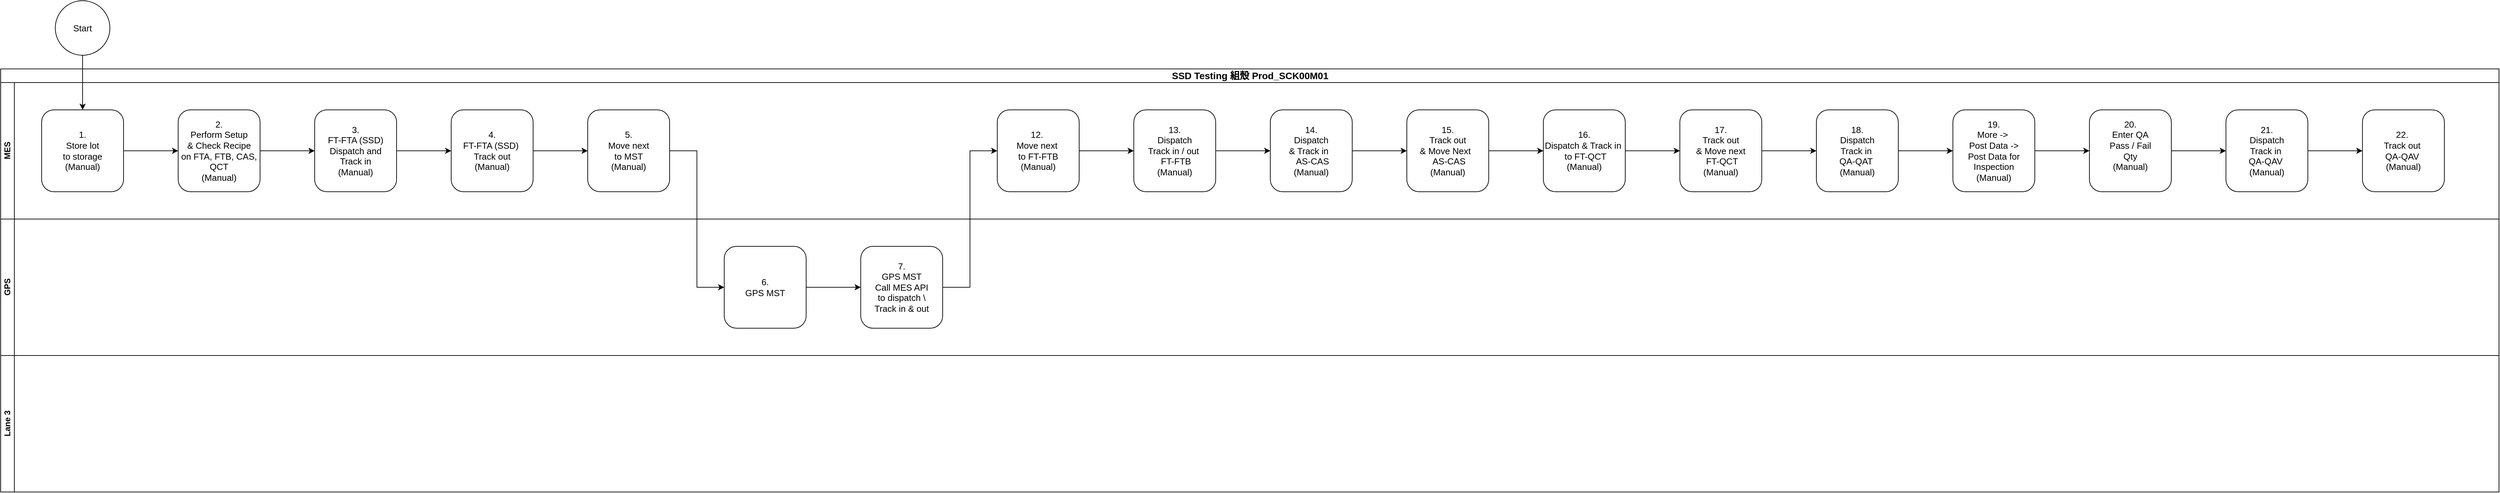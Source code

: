 <mxfile version="22.1.17" type="github" pages="4">
  <diagram name="SSD Testing 組殼 Prod SCK00M01" id="VtEyXnvxtjtlxtF73gRq">
    <mxGraphModel dx="1979" dy="1145" grid="1" gridSize="10" guides="1" tooltips="1" connect="1" arrows="1" fold="1" page="0" pageScale="1" pageWidth="1169" pageHeight="827" math="0" shadow="0">
      <root>
        <mxCell id="ZjPLEvT_vaRUvgcbaxpD-0" />
        <mxCell id="ZjPLEvT_vaRUvgcbaxpD-1" parent="ZjPLEvT_vaRUvgcbaxpD-0" />
        <mxCell id="ZjPLEvT_vaRUvgcbaxpD-2" value="&lt;span style=&quot;font-size: 14px;&quot;&gt;SSD Testing 組殼 Prod_SCK00M01&lt;/span&gt;" style="swimlane;childLayout=stackLayout;resizeParent=1;resizeParentMax=0;horizontal=1;startSize=20;horizontalStack=0;html=1;" parent="ZjPLEvT_vaRUvgcbaxpD-1" vertex="1">
          <mxGeometry x="20" y="140" width="3660" height="620" as="geometry" />
        </mxCell>
        <mxCell id="ZjPLEvT_vaRUvgcbaxpD-3" value="MES" style="swimlane;startSize=20;horizontal=0;html=1;" parent="ZjPLEvT_vaRUvgcbaxpD-2" vertex="1">
          <mxGeometry y="20" width="3660" height="200" as="geometry" />
        </mxCell>
        <mxCell id="ZjPLEvT_vaRUvgcbaxpD-4" style="edgeStyle=orthogonalEdgeStyle;rounded=0;orthogonalLoop=1;jettySize=auto;html=1;exitX=1;exitY=0.5;exitDx=0;exitDy=0;entryX=0;entryY=0.5;entryDx=0;entryDy=0;" parent="ZjPLEvT_vaRUvgcbaxpD-3" source="ZjPLEvT_vaRUvgcbaxpD-5" target="ZjPLEvT_vaRUvgcbaxpD-7" edge="1">
          <mxGeometry relative="1" as="geometry" />
        </mxCell>
        <mxCell id="ZjPLEvT_vaRUvgcbaxpD-5" value="&lt;font style=&quot;font-size: 13px;&quot;&gt;1.&lt;br&gt;Store lot &lt;br&gt;to storage&lt;br&gt;(Manual)&lt;br&gt;&lt;/font&gt;" style="rounded=1;whiteSpace=wrap;html=1;" parent="ZjPLEvT_vaRUvgcbaxpD-3" vertex="1">
          <mxGeometry x="60" y="40" width="120" height="120" as="geometry" />
        </mxCell>
        <mxCell id="ZjPLEvT_vaRUvgcbaxpD-6" style="edgeStyle=orthogonalEdgeStyle;rounded=0;orthogonalLoop=1;jettySize=auto;html=1;exitX=1;exitY=0.5;exitDx=0;exitDy=0;entryX=0;entryY=0.5;entryDx=0;entryDy=0;" parent="ZjPLEvT_vaRUvgcbaxpD-3" source="ZjPLEvT_vaRUvgcbaxpD-7" target="ZjPLEvT_vaRUvgcbaxpD-9" edge="1">
          <mxGeometry relative="1" as="geometry" />
        </mxCell>
        <mxCell id="ZjPLEvT_vaRUvgcbaxpD-7" value="&lt;font style=&quot;font-size: 13px;&quot;&gt;2. &lt;br&gt;Perform Setup&lt;br&gt;&amp;amp; Check Recipe&lt;br&gt;on FTA, FTB, CAS, QCT&lt;br&gt;(Manual)&lt;br&gt;&lt;/font&gt;" style="rounded=1;whiteSpace=wrap;html=1;" parent="ZjPLEvT_vaRUvgcbaxpD-3" vertex="1">
          <mxGeometry x="260" y="40" width="120" height="120" as="geometry" />
        </mxCell>
        <mxCell id="ZjPLEvT_vaRUvgcbaxpD-8" style="edgeStyle=orthogonalEdgeStyle;rounded=0;orthogonalLoop=1;jettySize=auto;html=1;exitX=1;exitY=0.5;exitDx=0;exitDy=0;entryX=0;entryY=0.5;entryDx=0;entryDy=0;" parent="ZjPLEvT_vaRUvgcbaxpD-3" source="ZjPLEvT_vaRUvgcbaxpD-9" target="ZjPLEvT_vaRUvgcbaxpD-11" edge="1">
          <mxGeometry relative="1" as="geometry" />
        </mxCell>
        <mxCell id="ZjPLEvT_vaRUvgcbaxpD-9" value="&lt;font style=&quot;font-size: 13px;&quot;&gt;3. &lt;br&gt;FT-FTA (SSD)&lt;br&gt;Dispatch and &lt;br&gt;Track in&lt;br&gt;(Manual)&lt;br&gt;&lt;/font&gt;" style="rounded=1;whiteSpace=wrap;html=1;" parent="ZjPLEvT_vaRUvgcbaxpD-3" vertex="1">
          <mxGeometry x="460" y="40" width="120" height="120" as="geometry" />
        </mxCell>
        <mxCell id="ZjPLEvT_vaRUvgcbaxpD-10" style="edgeStyle=orthogonalEdgeStyle;rounded=0;orthogonalLoop=1;jettySize=auto;html=1;exitX=1;exitY=0.5;exitDx=0;exitDy=0;entryX=0;entryY=0.5;entryDx=0;entryDy=0;" parent="ZjPLEvT_vaRUvgcbaxpD-3" source="ZjPLEvT_vaRUvgcbaxpD-11" target="ZjPLEvT_vaRUvgcbaxpD-17" edge="1">
          <mxGeometry relative="1" as="geometry">
            <mxPoint x="860" y="100" as="targetPoint" />
          </mxGeometry>
        </mxCell>
        <mxCell id="ZjPLEvT_vaRUvgcbaxpD-11" value="&lt;font style=&quot;font-size: 13px;&quot;&gt;4. &lt;br&gt;FT-FTA (SSD)&amp;nbsp;&lt;br&gt;Track out&lt;br&gt;(Manual)&lt;br&gt;&lt;/font&gt;" style="rounded=1;whiteSpace=wrap;html=1;" parent="ZjPLEvT_vaRUvgcbaxpD-3" vertex="1">
          <mxGeometry x="660" y="40" width="120" height="120" as="geometry" />
        </mxCell>
        <mxCell id="ZjPLEvT_vaRUvgcbaxpD-17" value="&lt;font style=&quot;font-size: 13px;&quot;&gt;5. &lt;br&gt;Move next &lt;br&gt;to MST&lt;br&gt;(Manual)&lt;br&gt;&lt;/font&gt;" style="rounded=1;whiteSpace=wrap;html=1;" parent="ZjPLEvT_vaRUvgcbaxpD-3" vertex="1">
          <mxGeometry x="860" y="40" width="120" height="120" as="geometry" />
        </mxCell>
        <mxCell id="ZjPLEvT_vaRUvgcbaxpD-35" style="edgeStyle=orthogonalEdgeStyle;rounded=0;orthogonalLoop=1;jettySize=auto;html=1;exitX=1;exitY=0.5;exitDx=0;exitDy=0;entryX=0;entryY=0.5;entryDx=0;entryDy=0;" parent="ZjPLEvT_vaRUvgcbaxpD-3" source="ZjPLEvT_vaRUvgcbaxpD-36" target="ZjPLEvT_vaRUvgcbaxpD-38" edge="1">
          <mxGeometry relative="1" as="geometry" />
        </mxCell>
        <mxCell id="ZjPLEvT_vaRUvgcbaxpD-36" value="&lt;font style=&quot;font-size: 13px;&quot;&gt;12.&amp;nbsp;&lt;br&gt;Move next&amp;nbsp;&lt;br&gt;to FT-FTB&lt;br&gt;(Manual)&lt;br&gt;&lt;/font&gt;" style="rounded=1;whiteSpace=wrap;html=1;" parent="ZjPLEvT_vaRUvgcbaxpD-3" vertex="1">
          <mxGeometry x="1460" y="40" width="120" height="120" as="geometry" />
        </mxCell>
        <mxCell id="zAakZylzKmNzfOh6aZrc-1" style="edgeStyle=orthogonalEdgeStyle;rounded=0;orthogonalLoop=1;jettySize=auto;html=1;exitX=1;exitY=0.5;exitDx=0;exitDy=0;entryX=0;entryY=0.5;entryDx=0;entryDy=0;" parent="ZjPLEvT_vaRUvgcbaxpD-3" source="ZjPLEvT_vaRUvgcbaxpD-38" target="FKZvdiM3d8KpAC-lXiIu-1" edge="1">
          <mxGeometry relative="1" as="geometry" />
        </mxCell>
        <mxCell id="ZjPLEvT_vaRUvgcbaxpD-38" value="&lt;font style=&quot;font-size: 13px;&quot;&gt;13. &lt;br&gt;Dispatch&lt;br&gt;Track in / out&amp;nbsp;&lt;br&gt;&amp;nbsp;FT-FTB&lt;br&gt;(Manual)&lt;br&gt;&lt;/font&gt;" style="rounded=1;whiteSpace=wrap;html=1;" parent="ZjPLEvT_vaRUvgcbaxpD-3" vertex="1">
          <mxGeometry x="1660" y="40" width="120" height="120" as="geometry" />
        </mxCell>
        <mxCell id="ZjPLEvT_vaRUvgcbaxpD-39" style="edgeStyle=orthogonalEdgeStyle;rounded=0;orthogonalLoop=1;jettySize=auto;html=1;exitX=1;exitY=0.5;exitDx=0;exitDy=0;entryX=0;entryY=0.5;entryDx=0;entryDy=0;" parent="ZjPLEvT_vaRUvgcbaxpD-3" source="ZjPLEvT_vaRUvgcbaxpD-40" target="ZjPLEvT_vaRUvgcbaxpD-42" edge="1">
          <mxGeometry relative="1" as="geometry" />
        </mxCell>
        <mxCell id="ZjPLEvT_vaRUvgcbaxpD-40" value="&lt;font style=&quot;font-size: 13px;&quot;&gt;18. &lt;br&gt;Dispatch&lt;br&gt;Track in&amp;nbsp;&lt;br&gt;QA-QAT&amp;nbsp;&lt;br&gt;(Manual)&lt;br&gt;&lt;/font&gt;" style="rounded=1;whiteSpace=wrap;html=1;" parent="ZjPLEvT_vaRUvgcbaxpD-3" vertex="1">
          <mxGeometry x="2660" y="40" width="120" height="120" as="geometry" />
        </mxCell>
        <mxCell id="ZjPLEvT_vaRUvgcbaxpD-41" style="edgeStyle=orthogonalEdgeStyle;rounded=0;orthogonalLoop=1;jettySize=auto;html=1;exitX=1;exitY=0.5;exitDx=0;exitDy=0;entryX=0;entryY=0.5;entryDx=0;entryDy=0;" parent="ZjPLEvT_vaRUvgcbaxpD-3" source="ZjPLEvT_vaRUvgcbaxpD-42" target="ZjPLEvT_vaRUvgcbaxpD-44" edge="1">
          <mxGeometry relative="1" as="geometry" />
        </mxCell>
        <mxCell id="ZjPLEvT_vaRUvgcbaxpD-42" value="&lt;font style=&quot;font-size: 13px;&quot;&gt;19. &lt;br&gt;More -&amp;gt;&amp;nbsp;&lt;br&gt;Post Data -&amp;gt;&lt;br&gt;Post Data for Inspection&lt;br&gt;(Manual)&lt;br&gt;&lt;/font&gt;" style="rounded=1;whiteSpace=wrap;html=1;" parent="ZjPLEvT_vaRUvgcbaxpD-3" vertex="1">
          <mxGeometry x="2860" y="40" width="120" height="120" as="geometry" />
        </mxCell>
        <mxCell id="ZjPLEvT_vaRUvgcbaxpD-43" style="edgeStyle=orthogonalEdgeStyle;rounded=0;orthogonalLoop=1;jettySize=auto;html=1;exitX=1;exitY=0.5;exitDx=0;exitDy=0;entryX=0;entryY=0.5;entryDx=0;entryDy=0;" parent="ZjPLEvT_vaRUvgcbaxpD-3" source="ZjPLEvT_vaRUvgcbaxpD-44" target="ZjPLEvT_vaRUvgcbaxpD-46" edge="1">
          <mxGeometry relative="1" as="geometry" />
        </mxCell>
        <mxCell id="ZjPLEvT_vaRUvgcbaxpD-44" value="&lt;font style=&quot;font-size: 13px;&quot;&gt;20. &lt;br&gt;Enter QA &lt;br&gt;Pass / Fail&lt;br&gt;Qty&lt;br&gt;(Manual)&lt;br&gt;&lt;br&gt;&lt;/font&gt;" style="rounded=1;whiteSpace=wrap;html=1;" parent="ZjPLEvT_vaRUvgcbaxpD-3" vertex="1">
          <mxGeometry x="3060" y="40" width="120" height="120" as="geometry" />
        </mxCell>
        <mxCell id="ZjPLEvT_vaRUvgcbaxpD-45" style="edgeStyle=orthogonalEdgeStyle;rounded=0;orthogonalLoop=1;jettySize=auto;html=1;exitX=1;exitY=0.5;exitDx=0;exitDy=0;entryX=0;entryY=0.5;entryDx=0;entryDy=0;" parent="ZjPLEvT_vaRUvgcbaxpD-3" source="ZjPLEvT_vaRUvgcbaxpD-46" target="ZjPLEvT_vaRUvgcbaxpD-47" edge="1">
          <mxGeometry relative="1" as="geometry" />
        </mxCell>
        <mxCell id="ZjPLEvT_vaRUvgcbaxpD-46" value="&lt;font style=&quot;font-size: 13px;&quot;&gt;21. &lt;br&gt;Dispatch&lt;br&gt;Track in&amp;nbsp;&lt;br&gt;QA-QAV&amp;nbsp;&lt;br&gt;(Manual)&lt;br&gt;&lt;/font&gt;" style="rounded=1;whiteSpace=wrap;html=1;" parent="ZjPLEvT_vaRUvgcbaxpD-3" vertex="1">
          <mxGeometry x="3260" y="40" width="120" height="120" as="geometry" />
        </mxCell>
        <mxCell id="ZjPLEvT_vaRUvgcbaxpD-47" value="&lt;font style=&quot;font-size: 13px;&quot;&gt;22.&amp;nbsp;&lt;br&gt;Track out&amp;nbsp;&lt;br&gt;QA-QAV&amp;nbsp;&lt;br&gt;(Manual)&lt;br&gt;&lt;/font&gt;" style="rounded=1;whiteSpace=wrap;html=1;" parent="ZjPLEvT_vaRUvgcbaxpD-3" vertex="1">
          <mxGeometry x="3460" y="40" width="120" height="120" as="geometry" />
        </mxCell>
        <mxCell id="zAakZylzKmNzfOh6aZrc-2" style="edgeStyle=orthogonalEdgeStyle;rounded=0;orthogonalLoop=1;jettySize=auto;html=1;exitX=1;exitY=0.5;exitDx=0;exitDy=0;entryX=0;entryY=0.5;entryDx=0;entryDy=0;" parent="ZjPLEvT_vaRUvgcbaxpD-3" source="FKZvdiM3d8KpAC-lXiIu-1" target="zAakZylzKmNzfOh6aZrc-0" edge="1">
          <mxGeometry relative="1" as="geometry" />
        </mxCell>
        <mxCell id="FKZvdiM3d8KpAC-lXiIu-1" value="&lt;font style=&quot;font-size: 13px;&quot;&gt;14. &lt;br&gt;Dispatch &lt;br&gt;&amp;amp; Track in&amp;nbsp;&amp;nbsp;&lt;br&gt;&amp;nbsp;AS-CAS&lt;br&gt;(Manual)&lt;br&gt;&lt;/font&gt;" style="rounded=1;whiteSpace=wrap;html=1;" parent="ZjPLEvT_vaRUvgcbaxpD-3" vertex="1">
          <mxGeometry x="1860" y="40" width="120" height="120" as="geometry" />
        </mxCell>
        <mxCell id="zAakZylzKmNzfOh6aZrc-4" style="edgeStyle=orthogonalEdgeStyle;rounded=0;orthogonalLoop=1;jettySize=auto;html=1;exitX=1;exitY=0.5;exitDx=0;exitDy=0;" parent="ZjPLEvT_vaRUvgcbaxpD-3" source="zAakZylzKmNzfOh6aZrc-0" target="zAakZylzKmNzfOh6aZrc-3" edge="1">
          <mxGeometry relative="1" as="geometry" />
        </mxCell>
        <mxCell id="zAakZylzKmNzfOh6aZrc-0" value="&lt;font style=&quot;font-size: 13px;&quot;&gt;15. &lt;br&gt;Track out &lt;br&gt;&amp;amp; Move Next&amp;nbsp;&amp;nbsp;&lt;br&gt;&amp;nbsp;AS-CAS&lt;br&gt;(Manual)&lt;br&gt;&lt;/font&gt;" style="rounded=1;whiteSpace=wrap;html=1;" parent="ZjPLEvT_vaRUvgcbaxpD-3" vertex="1">
          <mxGeometry x="2060" y="40" width="120" height="120" as="geometry" />
        </mxCell>
        <mxCell id="zAakZylzKmNzfOh6aZrc-7" style="edgeStyle=orthogonalEdgeStyle;rounded=0;orthogonalLoop=1;jettySize=auto;html=1;exitX=1;exitY=0.5;exitDx=0;exitDy=0;entryX=0;entryY=0.5;entryDx=0;entryDy=0;" parent="ZjPLEvT_vaRUvgcbaxpD-3" source="zAakZylzKmNzfOh6aZrc-3" target="zAakZylzKmNzfOh6aZrc-6" edge="1">
          <mxGeometry relative="1" as="geometry" />
        </mxCell>
        <mxCell id="zAakZylzKmNzfOh6aZrc-3" value="&lt;font style=&quot;font-size: 13px;&quot;&gt;16. &lt;br&gt;Dispatch &amp;amp; Track in&amp;nbsp;&lt;br&gt;&amp;nbsp;to FT-QCT&lt;br&gt;(Manual)&lt;br&gt;&lt;/font&gt;" style="rounded=1;whiteSpace=wrap;html=1;" parent="ZjPLEvT_vaRUvgcbaxpD-3" vertex="1">
          <mxGeometry x="2260" y="40" width="120" height="120" as="geometry" />
        </mxCell>
        <mxCell id="Y3ViHJ-q9ir1AZeChFoC-9" style="edgeStyle=orthogonalEdgeStyle;rounded=0;orthogonalLoop=1;jettySize=auto;html=1;exitX=1;exitY=0.5;exitDx=0;exitDy=0;entryX=0;entryY=0.5;entryDx=0;entryDy=0;" parent="ZjPLEvT_vaRUvgcbaxpD-3" source="zAakZylzKmNzfOh6aZrc-6" target="ZjPLEvT_vaRUvgcbaxpD-40" edge="1">
          <mxGeometry relative="1" as="geometry" />
        </mxCell>
        <mxCell id="zAakZylzKmNzfOh6aZrc-6" value="&lt;font style=&quot;font-size: 13px;&quot;&gt;17. &lt;br&gt;Track out &lt;br&gt;&amp;amp; Move next&lt;br&gt;&amp;nbsp;FT-QCT&lt;br&gt;(Manual)&lt;br&gt;&lt;/font&gt;" style="rounded=1;whiteSpace=wrap;html=1;" parent="ZjPLEvT_vaRUvgcbaxpD-3" vertex="1">
          <mxGeometry x="2460" y="40" width="120" height="120" as="geometry" />
        </mxCell>
        <mxCell id="ZjPLEvT_vaRUvgcbaxpD-48" value="GPS" style="swimlane;startSize=20;horizontal=0;html=1;" parent="ZjPLEvT_vaRUvgcbaxpD-2" vertex="1">
          <mxGeometry y="220" width="3660" height="200" as="geometry" />
        </mxCell>
        <mxCell id="ZjPLEvT_vaRUvgcbaxpD-49" style="edgeStyle=orthogonalEdgeStyle;rounded=0;orthogonalLoop=1;jettySize=auto;html=1;exitX=1;exitY=0.5;exitDx=0;exitDy=0;entryX=0;entryY=0.5;entryDx=0;entryDy=0;" parent="ZjPLEvT_vaRUvgcbaxpD-48" source="ZjPLEvT_vaRUvgcbaxpD-50" target="ZjPLEvT_vaRUvgcbaxpD-51" edge="1">
          <mxGeometry relative="1" as="geometry" />
        </mxCell>
        <mxCell id="ZjPLEvT_vaRUvgcbaxpD-50" value="&lt;font style=&quot;font-size: 13px;&quot;&gt;6. &lt;br&gt;GPS MST&lt;br&gt;&lt;/font&gt;" style="rounded=1;whiteSpace=wrap;html=1;" parent="ZjPLEvT_vaRUvgcbaxpD-48" vertex="1">
          <mxGeometry x="1060" y="40" width="120" height="120" as="geometry" />
        </mxCell>
        <mxCell id="ZjPLEvT_vaRUvgcbaxpD-51" value="&lt;font style=&quot;font-size: 13px;&quot;&gt;7. &lt;br&gt;GPS MST&lt;br&gt;Call MES API &lt;br&gt;to dispatch \&lt;br&gt;Track in &amp;amp; out&lt;br&gt;&lt;/font&gt;" style="rounded=1;whiteSpace=wrap;html=1;" parent="ZjPLEvT_vaRUvgcbaxpD-48" vertex="1">
          <mxGeometry x="1260" y="40" width="120" height="120" as="geometry" />
        </mxCell>
        <mxCell id="ZjPLEvT_vaRUvgcbaxpD-52" value="Lane 3" style="swimlane;startSize=20;horizontal=0;html=1;" parent="ZjPLEvT_vaRUvgcbaxpD-2" vertex="1">
          <mxGeometry y="420" width="3660" height="200" as="geometry" />
        </mxCell>
        <mxCell id="ZjPLEvT_vaRUvgcbaxpD-53" style="edgeStyle=orthogonalEdgeStyle;rounded=0;orthogonalLoop=1;jettySize=auto;html=1;exitX=1;exitY=0.5;exitDx=0;exitDy=0;entryX=0;entryY=0.5;entryDx=0;entryDy=0;" parent="ZjPLEvT_vaRUvgcbaxpD-2" source="ZjPLEvT_vaRUvgcbaxpD-17" target="ZjPLEvT_vaRUvgcbaxpD-50" edge="1">
          <mxGeometry relative="1" as="geometry" />
        </mxCell>
        <mxCell id="FKZvdiM3d8KpAC-lXiIu-0" style="edgeStyle=orthogonalEdgeStyle;rounded=0;orthogonalLoop=1;jettySize=auto;html=1;exitX=1;exitY=0.5;exitDx=0;exitDy=0;entryX=0;entryY=0.5;entryDx=0;entryDy=0;" parent="ZjPLEvT_vaRUvgcbaxpD-2" source="ZjPLEvT_vaRUvgcbaxpD-51" target="ZjPLEvT_vaRUvgcbaxpD-36" edge="1">
          <mxGeometry relative="1" as="geometry" />
        </mxCell>
        <mxCell id="ZjPLEvT_vaRUvgcbaxpD-55" style="edgeStyle=orthogonalEdgeStyle;rounded=0;orthogonalLoop=1;jettySize=auto;html=1;exitX=0.5;exitY=1;exitDx=0;exitDy=0;entryX=0.5;entryY=0;entryDx=0;entryDy=0;" parent="ZjPLEvT_vaRUvgcbaxpD-1" source="ZjPLEvT_vaRUvgcbaxpD-56" target="ZjPLEvT_vaRUvgcbaxpD-5" edge="1">
          <mxGeometry relative="1" as="geometry" />
        </mxCell>
        <mxCell id="ZjPLEvT_vaRUvgcbaxpD-56" value="&lt;font style=&quot;font-size: 13px;&quot;&gt;Start&lt;/font&gt;" style="ellipse;whiteSpace=wrap;html=1;aspect=fixed;" parent="ZjPLEvT_vaRUvgcbaxpD-1" vertex="1">
          <mxGeometry x="100" y="40" width="80" height="80" as="geometry" />
        </mxCell>
      </root>
    </mxGraphModel>
  </diagram>
  <diagram name="SSD Testing 不組殼 Prod S0K00M01" id="Mfq-cFtSlNQOb0LYSINd">
    <mxGraphModel dx="1979" dy="1145" grid="1" gridSize="10" guides="1" tooltips="1" connect="1" arrows="1" fold="1" page="0" pageScale="1" pageWidth="1169" pageHeight="827" math="0" shadow="0">
      <root>
        <mxCell id="0" />
        <mxCell id="1" parent="0" />
        <mxCell id="GfFlqZ9XHPKxG8nevZgK-1" value="&lt;span style=&quot;font-size: 14px;&quot;&gt;SSD Testing 不組殼 Prod_S0K00M01&lt;/span&gt;" style="swimlane;childLayout=stackLayout;resizeParent=1;resizeParentMax=0;horizontal=1;startSize=20;horizontalStack=0;html=1;" parent="1" vertex="1">
          <mxGeometry x="20" y="140" width="4430" height="820" as="geometry" />
        </mxCell>
        <mxCell id="GfFlqZ9XHPKxG8nevZgK-2" value="MES" style="swimlane;startSize=20;horizontal=0;html=1;" parent="GfFlqZ9XHPKxG8nevZgK-1" vertex="1">
          <mxGeometry y="20" width="4430" height="400" as="geometry" />
        </mxCell>
        <mxCell id="GfFlqZ9XHPKxG8nevZgK-11" style="edgeStyle=orthogonalEdgeStyle;rounded=0;orthogonalLoop=1;jettySize=auto;html=1;exitX=1;exitY=0.5;exitDx=0;exitDy=0;entryX=0;entryY=0.5;entryDx=0;entryDy=0;" parent="GfFlqZ9XHPKxG8nevZgK-2" source="GfFlqZ9XHPKxG8nevZgK-6" target="GfFlqZ9XHPKxG8nevZgK-8" edge="1">
          <mxGeometry relative="1" as="geometry" />
        </mxCell>
        <mxCell id="GfFlqZ9XHPKxG8nevZgK-6" value="&lt;font style=&quot;font-size: 13px;&quot;&gt;1.&lt;br&gt;Store lot &lt;br&gt;to storage&lt;br&gt;(Manual)&lt;br&gt;&lt;/font&gt;" style="rounded=1;whiteSpace=wrap;html=1;" parent="GfFlqZ9XHPKxG8nevZgK-2" vertex="1">
          <mxGeometry x="60" y="40" width="120" height="120" as="geometry" />
        </mxCell>
        <mxCell id="GfFlqZ9XHPKxG8nevZgK-12" style="edgeStyle=orthogonalEdgeStyle;rounded=0;orthogonalLoop=1;jettySize=auto;html=1;exitX=1;exitY=0.5;exitDx=0;exitDy=0;entryX=0;entryY=0.5;entryDx=0;entryDy=0;" parent="GfFlqZ9XHPKxG8nevZgK-2" source="GfFlqZ9XHPKxG8nevZgK-8" target="GfFlqZ9XHPKxG8nevZgK-10" edge="1">
          <mxGeometry relative="1" as="geometry" />
        </mxCell>
        <mxCell id="GfFlqZ9XHPKxG8nevZgK-8" value="&lt;font style=&quot;font-size: 13px;&quot;&gt;2. &lt;br&gt;Perform Setup&lt;br&gt;&amp;amp; Check Recipe&amp;nbsp;&lt;br&gt;on FTA, FTB, QCT&lt;br&gt;(Manual)&lt;br&gt;&lt;br&gt;&lt;/font&gt;" style="rounded=1;whiteSpace=wrap;html=1;" parent="GfFlqZ9XHPKxG8nevZgK-2" vertex="1">
          <mxGeometry x="260" y="40" width="120" height="120" as="geometry" />
        </mxCell>
        <mxCell id="GfFlqZ9XHPKxG8nevZgK-14" style="edgeStyle=orthogonalEdgeStyle;rounded=0;orthogonalLoop=1;jettySize=auto;html=1;exitX=1;exitY=0.5;exitDx=0;exitDy=0;entryX=0;entryY=0.5;entryDx=0;entryDy=0;" parent="GfFlqZ9XHPKxG8nevZgK-2" source="GfFlqZ9XHPKxG8nevZgK-10" target="GfFlqZ9XHPKxG8nevZgK-13" edge="1">
          <mxGeometry relative="1" as="geometry" />
        </mxCell>
        <mxCell id="GfFlqZ9XHPKxG8nevZgK-10" value="&lt;font style=&quot;font-size: 13px;&quot;&gt;3. &lt;br&gt;FT-FTA (SSD)&lt;br&gt;Dispatch and &lt;br&gt;Track in&lt;br&gt;(Manual)&lt;br&gt;&lt;/font&gt;" style="rounded=1;whiteSpace=wrap;html=1;" parent="GfFlqZ9XHPKxG8nevZgK-2" vertex="1">
          <mxGeometry x="460" y="40" width="120" height="120" as="geometry" />
        </mxCell>
        <mxCell id="GfFlqZ9XHPKxG8nevZgK-16" style="edgeStyle=orthogonalEdgeStyle;rounded=0;orthogonalLoop=1;jettySize=auto;html=1;exitX=1;exitY=0.5;exitDx=0;exitDy=0;entryX=0;entryY=0.5;entryDx=0;entryDy=0;" parent="GfFlqZ9XHPKxG8nevZgK-2" source="GfFlqZ9XHPKxG8nevZgK-13" target="GfFlqZ9XHPKxG8nevZgK-15" edge="1">
          <mxGeometry relative="1" as="geometry" />
        </mxCell>
        <mxCell id="GfFlqZ9XHPKxG8nevZgK-13" value="&lt;font style=&quot;font-size: 13px;&quot;&gt;4. &lt;br&gt;FT-FTA (SSD)&amp;nbsp;&lt;br&gt;Track out&lt;br&gt;(Manual)&lt;br&gt;&lt;/font&gt;" style="rounded=1;whiteSpace=wrap;html=1;" parent="GfFlqZ9XHPKxG8nevZgK-2" vertex="1">
          <mxGeometry x="660" y="40" width="120" height="120" as="geometry" />
        </mxCell>
        <mxCell id="GfFlqZ9XHPKxG8nevZgK-20" style="edgeStyle=orthogonalEdgeStyle;rounded=0;orthogonalLoop=1;jettySize=auto;html=1;exitX=0.5;exitY=1;exitDx=0;exitDy=0;entryX=0;entryY=0.5;entryDx=0;entryDy=0;" parent="GfFlqZ9XHPKxG8nevZgK-2" source="GfFlqZ9XHPKxG8nevZgK-15" target="GfFlqZ9XHPKxG8nevZgK-19" edge="1">
          <mxGeometry relative="1" as="geometry" />
        </mxCell>
        <mxCell id="GfFlqZ9XHPKxG8nevZgK-22" value="&lt;font style=&quot;font-size: 13px;&quot;&gt;Yes&lt;/font&gt;" style="edgeLabel;html=1;align=center;verticalAlign=middle;resizable=0;points=[];" parent="GfFlqZ9XHPKxG8nevZgK-20" vertex="1" connectable="0">
          <mxGeometry x="-0.586" y="-1" relative="1" as="geometry">
            <mxPoint as="offset" />
          </mxGeometry>
        </mxCell>
        <mxCell id="GfFlqZ9XHPKxG8nevZgK-35" style="edgeStyle=orthogonalEdgeStyle;rounded=0;orthogonalLoop=1;jettySize=auto;html=1;exitX=1;exitY=0.5;exitDx=0;exitDy=0;" parent="GfFlqZ9XHPKxG8nevZgK-2" source="GfFlqZ9XHPKxG8nevZgK-15" edge="1">
          <mxGeometry relative="1" as="geometry">
            <mxPoint x="1660" y="100" as="targetPoint" />
          </mxGeometry>
        </mxCell>
        <mxCell id="GfFlqZ9XHPKxG8nevZgK-36" value="&lt;font style=&quot;font-size: 13px;&quot;&gt;No&lt;/font&gt;" style="edgeLabel;html=1;align=center;verticalAlign=middle;resizable=0;points=[];" parent="GfFlqZ9XHPKxG8nevZgK-35" vertex="1" connectable="0">
          <mxGeometry x="-0.23" y="-1" relative="1" as="geometry">
            <mxPoint as="offset" />
          </mxGeometry>
        </mxCell>
        <mxCell id="GfFlqZ9XHPKxG8nevZgK-15" value="&lt;font style=&quot;font-size: 13px;&quot;&gt;5. &lt;br&gt;Is 上載板 (Load)?&lt;br&gt;( 是否使用&lt;br&gt;MST 960機台 )&amp;nbsp;&lt;br&gt;&lt;/font&gt;" style="rhombus;whiteSpace=wrap;html=1;" parent="GfFlqZ9XHPKxG8nevZgK-2" vertex="1">
          <mxGeometry x="860" y="40" width="120" height="120" as="geometry" />
        </mxCell>
        <mxCell id="GfFlqZ9XHPKxG8nevZgK-17" value="&lt;font style=&quot;font-size: 13px;&quot;&gt;9. &lt;br&gt;Move next &lt;br&gt;to MST&lt;br&gt;(Manual)&lt;br&gt;&lt;/font&gt;" style="rounded=1;whiteSpace=wrap;html=1;" parent="GfFlqZ9XHPKxG8nevZgK-2" vertex="1">
          <mxGeometry x="1660" y="40" width="120" height="120" as="geometry" />
        </mxCell>
        <mxCell id="GfFlqZ9XHPKxG8nevZgK-26" style="edgeStyle=orthogonalEdgeStyle;rounded=0;orthogonalLoop=1;jettySize=auto;html=1;exitX=1;exitY=0.5;exitDx=0;exitDy=0;" parent="GfFlqZ9XHPKxG8nevZgK-2" source="GfFlqZ9XHPKxG8nevZgK-19" target="GfFlqZ9XHPKxG8nevZgK-24" edge="1">
          <mxGeometry relative="1" as="geometry" />
        </mxCell>
        <mxCell id="GfFlqZ9XHPKxG8nevZgK-19" value="&lt;font style=&quot;font-size: 13px;&quot;&gt;6. &lt;br&gt;Move next&lt;br&gt;to LN-BMS&lt;br&gt;(optional step)&lt;br&gt;(Manual)&lt;br&gt;&lt;br&gt;&lt;/font&gt;" style="rounded=1;whiteSpace=wrap;html=1;" parent="GfFlqZ9XHPKxG8nevZgK-2" vertex="1">
          <mxGeometry x="1060" y="240" width="120" height="120" as="geometry" />
        </mxCell>
        <mxCell id="GfFlqZ9XHPKxG8nevZgK-27" style="edgeStyle=orthogonalEdgeStyle;rounded=0;orthogonalLoop=1;jettySize=auto;html=1;exitX=1;exitY=0.5;exitDx=0;exitDy=0;entryX=0;entryY=0.5;entryDx=0;entryDy=0;" parent="GfFlqZ9XHPKxG8nevZgK-2" source="GfFlqZ9XHPKxG8nevZgK-24" target="GfFlqZ9XHPKxG8nevZgK-25" edge="1">
          <mxGeometry relative="1" as="geometry" />
        </mxCell>
        <mxCell id="GfFlqZ9XHPKxG8nevZgK-24" value="&lt;font style=&quot;font-size: 13px;&quot;&gt;7. &lt;br&gt;Track in to&amp;nbsp;&lt;br&gt;LN-BMS&lt;br&gt;(Manual)&lt;br&gt;&lt;/font&gt;" style="rounded=1;whiteSpace=wrap;html=1;" parent="GfFlqZ9XHPKxG8nevZgK-2" vertex="1">
          <mxGeometry x="1260" y="240" width="120" height="120" as="geometry" />
        </mxCell>
        <mxCell id="GfFlqZ9XHPKxG8nevZgK-28" style="edgeStyle=orthogonalEdgeStyle;rounded=0;orthogonalLoop=1;jettySize=auto;html=1;exitX=1;exitY=0.5;exitDx=0;exitDy=0;entryX=0;entryY=0.5;entryDx=0;entryDy=0;" parent="GfFlqZ9XHPKxG8nevZgK-2" source="GfFlqZ9XHPKxG8nevZgK-25" target="GfFlqZ9XHPKxG8nevZgK-17" edge="1">
          <mxGeometry relative="1" as="geometry" />
        </mxCell>
        <mxCell id="GfFlqZ9XHPKxG8nevZgK-25" value="&lt;font style=&quot;font-size: 13px;&quot;&gt;8. &lt;br&gt;Track out&amp;nbsp;&lt;br&gt;LN-BMS&lt;br&gt;(Manual)&lt;br&gt;&lt;/font&gt;" style="rounded=1;whiteSpace=wrap;html=1;" parent="GfFlqZ9XHPKxG8nevZgK-2" vertex="1">
          <mxGeometry x="1460" y="240" width="120" height="120" as="geometry" />
        </mxCell>
        <mxCell id="GfFlqZ9XHPKxG8nevZgK-38" style="edgeStyle=orthogonalEdgeStyle;rounded=0;orthogonalLoop=1;jettySize=auto;html=1;exitX=1;exitY=0.5;exitDx=0;exitDy=0;entryX=0;entryY=0.5;entryDx=0;entryDy=0;" parent="GfFlqZ9XHPKxG8nevZgK-2" source="GfFlqZ9XHPKxG8nevZgK-33" target="GfFlqZ9XHPKxG8nevZgK-37" edge="1">
          <mxGeometry relative="1" as="geometry" />
        </mxCell>
        <mxCell id="GfFlqZ9XHPKxG8nevZgK-43" value="&lt;font style=&quot;font-size: 13px;&quot;&gt;Yes&lt;/font&gt;" style="edgeLabel;html=1;align=center;verticalAlign=middle;resizable=0;points=[];" parent="GfFlqZ9XHPKxG8nevZgK-38" vertex="1" connectable="0">
          <mxGeometry x="-0.25" y="1" relative="1" as="geometry">
            <mxPoint as="offset" />
          </mxGeometry>
        </mxCell>
        <mxCell id="GfFlqZ9XHPKxG8nevZgK-45" style="edgeStyle=orthogonalEdgeStyle;rounded=0;orthogonalLoop=1;jettySize=auto;html=1;exitX=0.5;exitY=0;exitDx=0;exitDy=0;entryX=0;entryY=0.5;entryDx=0;entryDy=0;" parent="GfFlqZ9XHPKxG8nevZgK-2" source="GfFlqZ9XHPKxG8nevZgK-33" target="GfFlqZ9XHPKxG8nevZgK-44" edge="1">
          <mxGeometry relative="1" as="geometry" />
        </mxCell>
        <mxCell id="GfFlqZ9XHPKxG8nevZgK-46" value="&lt;font style=&quot;font-size: 13px;&quot;&gt;No&lt;/font&gt;" style="edgeLabel;html=1;align=center;verticalAlign=middle;resizable=0;points=[];" parent="GfFlqZ9XHPKxG8nevZgK-45" vertex="1" connectable="0">
          <mxGeometry x="-0.875" relative="1" as="geometry">
            <mxPoint as="offset" />
          </mxGeometry>
        </mxCell>
        <mxCell id="GfFlqZ9XHPKxG8nevZgK-33" value="&lt;font style=&quot;font-size: 13px;&quot;&gt;12. &lt;br&gt;Is 下載(unload)?&lt;br&gt;( 是否使用&lt;br&gt;MST 960機台 )&amp;nbsp;&lt;br&gt;&lt;/font&gt;" style="rhombus;whiteSpace=wrap;html=1;" parent="GfFlqZ9XHPKxG8nevZgK-2" vertex="1">
          <mxGeometry x="2260" y="240" width="120" height="120" as="geometry" />
        </mxCell>
        <mxCell id="GfFlqZ9XHPKxG8nevZgK-42" style="edgeStyle=orthogonalEdgeStyle;rounded=0;orthogonalLoop=1;jettySize=auto;html=1;exitX=1;exitY=0.5;exitDx=0;exitDy=0;entryX=0;entryY=0.5;entryDx=0;entryDy=0;" parent="GfFlqZ9XHPKxG8nevZgK-2" source="GfFlqZ9XHPKxG8nevZgK-37" target="GfFlqZ9XHPKxG8nevZgK-40" edge="1">
          <mxGeometry relative="1" as="geometry" />
        </mxCell>
        <mxCell id="GfFlqZ9XHPKxG8nevZgK-37" value="&lt;font style=&quot;font-size: 13px;&quot;&gt;13. &lt;br&gt;Move Next &lt;br&gt;to&amp;nbsp;LN-AMS&lt;br&gt;(Optional Step)&lt;br&gt;(Manual)&lt;br&gt;&lt;/font&gt;" style="rounded=1;whiteSpace=wrap;html=1;" parent="GfFlqZ9XHPKxG8nevZgK-2" vertex="1">
          <mxGeometry x="2460" y="240" width="120" height="120" as="geometry" />
        </mxCell>
        <mxCell id="GfFlqZ9XHPKxG8nevZgK-40" value="&lt;font style=&quot;font-size: 13px;&quot;&gt;14. &lt;br&gt;Track in to&amp;nbsp;&lt;br&gt;LN-AMS&lt;br&gt;(Manual)&lt;br&gt;&lt;/font&gt;" style="rounded=1;whiteSpace=wrap;html=1;" parent="GfFlqZ9XHPKxG8nevZgK-2" vertex="1">
          <mxGeometry x="2660" y="240" width="120" height="120" as="geometry" />
        </mxCell>
        <mxCell id="GfFlqZ9XHPKxG8nevZgK-47" style="edgeStyle=orthogonalEdgeStyle;rounded=0;orthogonalLoop=1;jettySize=auto;html=1;exitX=1;exitY=0.5;exitDx=0;exitDy=0;entryX=0;entryY=0.5;entryDx=0;entryDy=0;" parent="GfFlqZ9XHPKxG8nevZgK-2" source="GfFlqZ9XHPKxG8nevZgK-41" target="GfFlqZ9XHPKxG8nevZgK-44" edge="1">
          <mxGeometry relative="1" as="geometry" />
        </mxCell>
        <mxCell id="GfFlqZ9XHPKxG8nevZgK-41" value="&lt;font style=&quot;font-size: 13px;&quot;&gt;15. &lt;br&gt;Track out&amp;nbsp;&lt;br&gt;LN-AMS&lt;br&gt;(Manual)&lt;br&gt;&lt;/font&gt;" style="rounded=1;whiteSpace=wrap;html=1;" parent="GfFlqZ9XHPKxG8nevZgK-2" vertex="1">
          <mxGeometry x="2860" y="240" width="120" height="120" as="geometry" />
        </mxCell>
        <mxCell id="GfFlqZ9XHPKxG8nevZgK-39" style="edgeStyle=orthogonalEdgeStyle;rounded=0;orthogonalLoop=1;jettySize=auto;html=1;exitX=1;exitY=0.5;exitDx=0;exitDy=0;entryX=0;entryY=0.5;entryDx=0;entryDy=0;" parent="GfFlqZ9XHPKxG8nevZgK-2" source="GfFlqZ9XHPKxG8nevZgK-40" target="GfFlqZ9XHPKxG8nevZgK-41" edge="1">
          <mxGeometry relative="1" as="geometry" />
        </mxCell>
        <mxCell id="GfFlqZ9XHPKxG8nevZgK-49" style="edgeStyle=orthogonalEdgeStyle;rounded=0;orthogonalLoop=1;jettySize=auto;html=1;exitX=1;exitY=0.5;exitDx=0;exitDy=0;entryX=0;entryY=0.5;entryDx=0;entryDy=0;" parent="GfFlqZ9XHPKxG8nevZgK-2" source="GfFlqZ9XHPKxG8nevZgK-44" target="GfFlqZ9XHPKxG8nevZgK-48" edge="1">
          <mxGeometry relative="1" as="geometry" />
        </mxCell>
        <mxCell id="GfFlqZ9XHPKxG8nevZgK-44" value="&lt;font style=&quot;font-size: 13px;&quot;&gt;16.&amp;nbsp;&lt;br&gt;Move next&amp;nbsp;&lt;br&gt;to FT-FTB&lt;br&gt;(Manual)&lt;br&gt;&lt;/font&gt;" style="rounded=1;whiteSpace=wrap;html=1;" parent="GfFlqZ9XHPKxG8nevZgK-2" vertex="1">
          <mxGeometry x="3060" y="40" width="120" height="120" as="geometry" />
        </mxCell>
        <mxCell id="GfFlqZ9XHPKxG8nevZgK-51" style="edgeStyle=orthogonalEdgeStyle;rounded=0;orthogonalLoop=1;jettySize=auto;html=1;exitX=1;exitY=0.5;exitDx=0;exitDy=0;entryX=0;entryY=0.5;entryDx=0;entryDy=0;" parent="GfFlqZ9XHPKxG8nevZgK-2" source="GfFlqZ9XHPKxG8nevZgK-48" target="GfFlqZ9XHPKxG8nevZgK-50" edge="1">
          <mxGeometry relative="1" as="geometry" />
        </mxCell>
        <mxCell id="GfFlqZ9XHPKxG8nevZgK-48" value="&lt;font style=&quot;font-size: 13px;&quot;&gt;17. &lt;br&gt;Dispatch&lt;br&gt;Track in / out&amp;nbsp;&lt;br&gt;&amp;nbsp;FT-FTB&lt;br&gt;(Manual)&lt;br&gt;&lt;/font&gt;" style="rounded=1;whiteSpace=wrap;html=1;" parent="GfFlqZ9XHPKxG8nevZgK-2" vertex="1">
          <mxGeometry x="3260" y="40" width="120" height="120" as="geometry" />
        </mxCell>
        <mxCell id="GfFlqZ9XHPKxG8nevZgK-55" style="edgeStyle=orthogonalEdgeStyle;rounded=0;orthogonalLoop=1;jettySize=auto;html=1;exitX=1;exitY=0.5;exitDx=0;exitDy=0;entryX=0;entryY=0.5;entryDx=0;entryDy=0;" parent="GfFlqZ9XHPKxG8nevZgK-2" source="GfFlqZ9XHPKxG8nevZgK-50" target="GfFlqZ9XHPKxG8nevZgK-52" edge="1">
          <mxGeometry relative="1" as="geometry" />
        </mxCell>
        <mxCell id="GfFlqZ9XHPKxG8nevZgK-50" value="&lt;font style=&quot;font-size: 13px;&quot;&gt;18. &lt;br&gt;Dispatch&lt;br&gt;Track in&amp;nbsp;&lt;br&gt;QA-QAT&amp;nbsp;&lt;br&gt;(Manual)&lt;br&gt;&lt;/font&gt;" style="rounded=1;whiteSpace=wrap;html=1;" parent="GfFlqZ9XHPKxG8nevZgK-2" vertex="1">
          <mxGeometry x="3460" y="40" width="120" height="120" as="geometry" />
        </mxCell>
        <mxCell id="GfFlqZ9XHPKxG8nevZgK-56" style="edgeStyle=orthogonalEdgeStyle;rounded=0;orthogonalLoop=1;jettySize=auto;html=1;exitX=1;exitY=0.5;exitDx=0;exitDy=0;entryX=0;entryY=0.5;entryDx=0;entryDy=0;" parent="GfFlqZ9XHPKxG8nevZgK-2" source="GfFlqZ9XHPKxG8nevZgK-52" target="GfFlqZ9XHPKxG8nevZgK-54" edge="1">
          <mxGeometry relative="1" as="geometry" />
        </mxCell>
        <mxCell id="GfFlqZ9XHPKxG8nevZgK-52" value="&lt;font style=&quot;font-size: 13px;&quot;&gt;19. &lt;br&gt;More -&amp;gt;&amp;nbsp;&lt;br&gt;Post Data -&amp;gt;&lt;br&gt;Post Data for Inspection&lt;br&gt;(Manual)&lt;br&gt;&lt;/font&gt;" style="rounded=1;whiteSpace=wrap;html=1;" parent="GfFlqZ9XHPKxG8nevZgK-2" vertex="1">
          <mxGeometry x="3660" y="40" width="120" height="120" as="geometry" />
        </mxCell>
        <mxCell id="GfFlqZ9XHPKxG8nevZgK-58" style="edgeStyle=orthogonalEdgeStyle;rounded=0;orthogonalLoop=1;jettySize=auto;html=1;exitX=1;exitY=0.5;exitDx=0;exitDy=0;entryX=0;entryY=0.5;entryDx=0;entryDy=0;" parent="GfFlqZ9XHPKxG8nevZgK-2" source="GfFlqZ9XHPKxG8nevZgK-54" target="GfFlqZ9XHPKxG8nevZgK-57" edge="1">
          <mxGeometry relative="1" as="geometry" />
        </mxCell>
        <mxCell id="GfFlqZ9XHPKxG8nevZgK-54" value="&lt;font style=&quot;font-size: 13px;&quot;&gt;20. &lt;br&gt;Enter QA &lt;br&gt;Pass / Fail&lt;br&gt;Qty&lt;br&gt;(Manual)&lt;br&gt;&lt;br&gt;&lt;/font&gt;" style="rounded=1;whiteSpace=wrap;html=1;" parent="GfFlqZ9XHPKxG8nevZgK-2" vertex="1">
          <mxGeometry x="3860" y="40" width="120" height="120" as="geometry" />
        </mxCell>
        <mxCell id="GfFlqZ9XHPKxG8nevZgK-60" style="edgeStyle=orthogonalEdgeStyle;rounded=0;orthogonalLoop=1;jettySize=auto;html=1;exitX=1;exitY=0.5;exitDx=0;exitDy=0;entryX=0;entryY=0.5;entryDx=0;entryDy=0;" parent="GfFlqZ9XHPKxG8nevZgK-2" source="GfFlqZ9XHPKxG8nevZgK-57" target="GfFlqZ9XHPKxG8nevZgK-59" edge="1">
          <mxGeometry relative="1" as="geometry" />
        </mxCell>
        <mxCell id="GfFlqZ9XHPKxG8nevZgK-57" value="&lt;font style=&quot;font-size: 13px;&quot;&gt;21. &lt;br&gt;Dispatch&lt;br&gt;Track in&amp;nbsp;&lt;br&gt;QA-QAV&amp;nbsp;&lt;br&gt;(Manual)&lt;br&gt;&lt;/font&gt;" style="rounded=1;whiteSpace=wrap;html=1;" parent="GfFlqZ9XHPKxG8nevZgK-2" vertex="1">
          <mxGeometry x="4060" y="40" width="120" height="120" as="geometry" />
        </mxCell>
        <mxCell id="GfFlqZ9XHPKxG8nevZgK-59" value="&lt;font style=&quot;font-size: 13px;&quot;&gt;22.&amp;nbsp;&lt;br&gt;Track out&amp;nbsp;&lt;br&gt;QA-QAV&amp;nbsp;&lt;br&gt;(Manual)&lt;br&gt;&lt;/font&gt;" style="rounded=1;whiteSpace=wrap;html=1;" parent="GfFlqZ9XHPKxG8nevZgK-2" vertex="1">
          <mxGeometry x="4260" y="40" width="120" height="120" as="geometry" />
        </mxCell>
        <mxCell id="GfFlqZ9XHPKxG8nevZgK-3" value="GPS" style="swimlane;startSize=20;horizontal=0;html=1;" parent="GfFlqZ9XHPKxG8nevZgK-1" vertex="1">
          <mxGeometry y="420" width="4430" height="200" as="geometry" />
        </mxCell>
        <mxCell id="GfFlqZ9XHPKxG8nevZgK-32" style="edgeStyle=orthogonalEdgeStyle;rounded=0;orthogonalLoop=1;jettySize=auto;html=1;exitX=1;exitY=0.5;exitDx=0;exitDy=0;entryX=0;entryY=0.5;entryDx=0;entryDy=0;" parent="GfFlqZ9XHPKxG8nevZgK-3" source="GfFlqZ9XHPKxG8nevZgK-29" target="GfFlqZ9XHPKxG8nevZgK-31" edge="1">
          <mxGeometry relative="1" as="geometry" />
        </mxCell>
        <mxCell id="GfFlqZ9XHPKxG8nevZgK-29" value="&lt;font style=&quot;font-size: 13px;&quot;&gt;10. &lt;br&gt;GPS MST&lt;br&gt;&lt;/font&gt;" style="rounded=1;whiteSpace=wrap;html=1;" parent="GfFlqZ9XHPKxG8nevZgK-3" vertex="1">
          <mxGeometry x="1860" y="40" width="120" height="120" as="geometry" />
        </mxCell>
        <mxCell id="GfFlqZ9XHPKxG8nevZgK-31" value="&lt;font style=&quot;font-size: 13px;&quot;&gt;11. &lt;br&gt;GPS MST&lt;br&gt;Call MES API &lt;br&gt;to dispatch \&lt;br&gt;Track in &amp;amp; out&lt;br&gt;&lt;/font&gt;" style="rounded=1;whiteSpace=wrap;html=1;" parent="GfFlqZ9XHPKxG8nevZgK-3" vertex="1">
          <mxGeometry x="2060" y="40" width="120" height="120" as="geometry" />
        </mxCell>
        <mxCell id="GfFlqZ9XHPKxG8nevZgK-4" value="Lane 3" style="swimlane;startSize=20;horizontal=0;html=1;" parent="GfFlqZ9XHPKxG8nevZgK-1" vertex="1">
          <mxGeometry y="620" width="4430" height="200" as="geometry" />
        </mxCell>
        <mxCell id="GfFlqZ9XHPKxG8nevZgK-30" style="edgeStyle=orthogonalEdgeStyle;rounded=0;orthogonalLoop=1;jettySize=auto;html=1;exitX=1;exitY=0.5;exitDx=0;exitDy=0;entryX=0;entryY=0.5;entryDx=0;entryDy=0;" parent="GfFlqZ9XHPKxG8nevZgK-1" source="GfFlqZ9XHPKxG8nevZgK-17" target="GfFlqZ9XHPKxG8nevZgK-29" edge="1">
          <mxGeometry relative="1" as="geometry" />
        </mxCell>
        <mxCell id="GfFlqZ9XHPKxG8nevZgK-34" style="edgeStyle=orthogonalEdgeStyle;rounded=0;orthogonalLoop=1;jettySize=auto;html=1;exitX=1;exitY=0.5;exitDx=0;exitDy=0;entryX=0;entryY=0.5;entryDx=0;entryDy=0;" parent="GfFlqZ9XHPKxG8nevZgK-1" source="GfFlqZ9XHPKxG8nevZgK-31" target="GfFlqZ9XHPKxG8nevZgK-33" edge="1">
          <mxGeometry relative="1" as="geometry" />
        </mxCell>
        <mxCell id="GfFlqZ9XHPKxG8nevZgK-7" style="edgeStyle=orthogonalEdgeStyle;rounded=0;orthogonalLoop=1;jettySize=auto;html=1;exitX=0.5;exitY=1;exitDx=0;exitDy=0;entryX=0.5;entryY=0;entryDx=0;entryDy=0;" parent="1" source="GfFlqZ9XHPKxG8nevZgK-5" target="GfFlqZ9XHPKxG8nevZgK-6" edge="1">
          <mxGeometry relative="1" as="geometry" />
        </mxCell>
        <mxCell id="GfFlqZ9XHPKxG8nevZgK-5" value="&lt;font style=&quot;font-size: 13px;&quot;&gt;Start&lt;/font&gt;" style="ellipse;whiteSpace=wrap;html=1;aspect=fixed;" parent="1" vertex="1">
          <mxGeometry x="100" y="40" width="80" height="80" as="geometry" />
        </mxCell>
      </root>
    </mxGraphModel>
  </diagram>
  <diagram name="Module Testing 組散熱片 Prod MFK00M01" id="RrnefG3RFsgoR0sAvnOA">
    <mxGraphModel dx="1979" dy="1145" grid="1" gridSize="10" guides="1" tooltips="1" connect="1" arrows="1" fold="1" page="0" pageScale="1" pageWidth="1169" pageHeight="827" math="0" shadow="0">
      <root>
        <mxCell id="UXzWnjYw_L3K8kGVQ1BT-0" />
        <mxCell id="UXzWnjYw_L3K8kGVQ1BT-1" parent="UXzWnjYw_L3K8kGVQ1BT-0" />
        <mxCell id="UXzWnjYw_L3K8kGVQ1BT-2" value="&lt;span style=&quot;font-size: 14px;&quot;&gt;Module Testing 組散熱片 Prod_MFK00M01&lt;/span&gt;" style="swimlane;childLayout=stackLayout;resizeParent=1;resizeParentMax=0;horizontal=1;startSize=20;horizontalStack=0;html=1;" vertex="1" parent="UXzWnjYw_L3K8kGVQ1BT-1">
          <mxGeometry x="20" y="140" width="2660" height="760" as="geometry" />
        </mxCell>
        <mxCell id="UXzWnjYw_L3K8kGVQ1BT-3" value="MES" style="swimlane;startSize=20;horizontal=0;html=1;" vertex="1" parent="UXzWnjYw_L3K8kGVQ1BT-2">
          <mxGeometry y="20" width="2660" height="340" as="geometry" />
        </mxCell>
        <mxCell id="UXzWnjYw_L3K8kGVQ1BT-4" style="edgeStyle=orthogonalEdgeStyle;rounded=0;orthogonalLoop=1;jettySize=auto;html=1;exitX=1;exitY=0.5;exitDx=0;exitDy=0;entryX=0;entryY=0.5;entryDx=0;entryDy=0;" edge="1" parent="UXzWnjYw_L3K8kGVQ1BT-3" source="UXzWnjYw_L3K8kGVQ1BT-5" target="UXzWnjYw_L3K8kGVQ1BT-7">
          <mxGeometry relative="1" as="geometry" />
        </mxCell>
        <mxCell id="UXzWnjYw_L3K8kGVQ1BT-5" value="&lt;font style=&quot;font-size: 13px;&quot;&gt;1.&lt;br&gt;Store lot &lt;br&gt;to storage&lt;br&gt;(Manual)&lt;br&gt;&lt;/font&gt;" style="rounded=1;whiteSpace=wrap;html=1;" vertex="1" parent="UXzWnjYw_L3K8kGVQ1BT-3">
          <mxGeometry x="60" y="40" width="120" height="120" as="geometry" />
        </mxCell>
        <mxCell id="UXzWnjYw_L3K8kGVQ1BT-6" style="edgeStyle=orthogonalEdgeStyle;rounded=0;orthogonalLoop=1;jettySize=auto;html=1;exitX=1;exitY=0.5;exitDx=0;exitDy=0;entryX=0;entryY=0.5;entryDx=0;entryDy=0;" edge="1" parent="UXzWnjYw_L3K8kGVQ1BT-3" source="UXzWnjYw_L3K8kGVQ1BT-7" target="UXzWnjYw_L3K8kGVQ1BT-9">
          <mxGeometry relative="1" as="geometry" />
        </mxCell>
        <mxCell id="UXzWnjYw_L3K8kGVQ1BT-7" value="&lt;font style=&quot;font-size: 13px;&quot;&gt;2. &lt;br&gt;Perform Setup&lt;br&gt;&amp;amp; Check Recipe&lt;br&gt;on SPD&lt;br&gt;(Manual)&lt;br&gt;&lt;/font&gt;" style="rounded=1;whiteSpace=wrap;html=1;" vertex="1" parent="UXzWnjYw_L3K8kGVQ1BT-3">
          <mxGeometry x="260" y="40" width="120" height="120" as="geometry" />
        </mxCell>
        <mxCell id="UXzWnjYw_L3K8kGVQ1BT-8" style="edgeStyle=orthogonalEdgeStyle;rounded=0;orthogonalLoop=1;jettySize=auto;html=1;exitX=1;exitY=0.5;exitDx=0;exitDy=0;entryX=0;entryY=0.5;entryDx=0;entryDy=0;" edge="1" parent="UXzWnjYw_L3K8kGVQ1BT-3" source="UXzWnjYw_L3K8kGVQ1BT-9" target="UXzWnjYw_L3K8kGVQ1BT-11">
          <mxGeometry relative="1" as="geometry" />
        </mxCell>
        <mxCell id="UXzWnjYw_L3K8kGVQ1BT-9" value="&lt;font style=&quot;font-size: 13px;&quot;&gt;3. &lt;br&gt;FT-SPD&lt;br&gt;Dispatch and &lt;br&gt;Track in&lt;br&gt;(Manual)&lt;br&gt;&lt;/font&gt;" style="rounded=1;whiteSpace=wrap;html=1;" vertex="1" parent="UXzWnjYw_L3K8kGVQ1BT-3">
          <mxGeometry x="460" y="40" width="120" height="120" as="geometry" />
        </mxCell>
        <mxCell id="UXzWnjYw_L3K8kGVQ1BT-10" style="edgeStyle=orthogonalEdgeStyle;rounded=0;orthogonalLoop=1;jettySize=auto;html=1;exitX=1;exitY=0.5;exitDx=0;exitDy=0;entryX=0;entryY=0.5;entryDx=0;entryDy=0;" edge="1" parent="UXzWnjYw_L3K8kGVQ1BT-3" source="UXzWnjYw_L3K8kGVQ1BT-11" target="UXzWnjYw_L3K8kGVQ1BT-12">
          <mxGeometry relative="1" as="geometry">
            <mxPoint x="860" y="100" as="targetPoint" />
          </mxGeometry>
        </mxCell>
        <mxCell id="UXzWnjYw_L3K8kGVQ1BT-11" value="&lt;font style=&quot;font-size: 13px;&quot;&gt;4. &lt;br&gt;FT-SPD&lt;br&gt;Track out&lt;br&gt;(Manual)&lt;br&gt;&lt;/font&gt;" style="rounded=1;whiteSpace=wrap;html=1;" vertex="1" parent="UXzWnjYw_L3K8kGVQ1BT-3">
          <mxGeometry x="660" y="40" width="120" height="120" as="geometry" />
        </mxCell>
        <mxCell id="516ujcrcQYLzxkYUyubz-2" style="edgeStyle=orthogonalEdgeStyle;rounded=0;orthogonalLoop=1;jettySize=auto;html=1;exitX=1;exitY=0.5;exitDx=0;exitDy=0;entryX=0;entryY=0.5;entryDx=0;entryDy=0;" edge="1" parent="UXzWnjYw_L3K8kGVQ1BT-3" source="UXzWnjYw_L3K8kGVQ1BT-12" target="UXzWnjYw_L3K8kGVQ1BT-16">
          <mxGeometry relative="1" as="geometry" />
        </mxCell>
        <mxCell id="UXzWnjYw_L3K8kGVQ1BT-12" value="&lt;font style=&quot;font-size: 13px;&quot;&gt;5. &lt;br&gt;Move next &lt;br&gt;to FT-MB1&lt;br&gt;(Manual)&lt;br&gt;&lt;/font&gt;" style="rounded=1;whiteSpace=wrap;html=1;" vertex="1" parent="UXzWnjYw_L3K8kGVQ1BT-3">
          <mxGeometry x="860" y="40" width="120" height="120" as="geometry" />
        </mxCell>
        <mxCell id="UXzWnjYw_L3K8kGVQ1BT-15" style="edgeStyle=orthogonalEdgeStyle;rounded=0;orthogonalLoop=1;jettySize=auto;html=1;exitX=1;exitY=0.5;exitDx=0;exitDy=0;entryX=0;entryY=0.5;entryDx=0;entryDy=0;" edge="1" parent="UXzWnjYw_L3K8kGVQ1BT-3" source="UXzWnjYw_L3K8kGVQ1BT-16" target="UXzWnjYw_L3K8kGVQ1BT-27">
          <mxGeometry relative="1" as="geometry" />
        </mxCell>
        <mxCell id="UXzWnjYw_L3K8kGVQ1BT-16" value="&lt;font style=&quot;font-size: 13px;&quot;&gt;6. &lt;br&gt;Dispatch&lt;br&gt;Track in / out&amp;nbsp;&lt;br&gt;&amp;nbsp;FT-MB1&lt;br&gt;(Manual)&lt;br&gt;&lt;/font&gt;" style="rounded=1;whiteSpace=wrap;html=1;" vertex="1" parent="UXzWnjYw_L3K8kGVQ1BT-3">
          <mxGeometry x="1060" y="40" width="120" height="120" as="geometry" />
        </mxCell>
        <mxCell id="UXzWnjYw_L3K8kGVQ1BT-17" style="edgeStyle=orthogonalEdgeStyle;rounded=0;orthogonalLoop=1;jettySize=auto;html=1;exitX=1;exitY=0.5;exitDx=0;exitDy=0;entryX=0;entryY=0.5;entryDx=0;entryDy=0;" edge="1" parent="UXzWnjYw_L3K8kGVQ1BT-3" source="UXzWnjYw_L3K8kGVQ1BT-18" target="UXzWnjYw_L3K8kGVQ1BT-20">
          <mxGeometry relative="1" as="geometry" />
        </mxCell>
        <mxCell id="UXzWnjYw_L3K8kGVQ1BT-18" value="&lt;font style=&quot;font-size: 13px;&quot;&gt;9. &lt;br&gt;Dispatch&lt;br&gt;Track in&amp;nbsp;&lt;br&gt;QA-QAT&amp;nbsp;&lt;br&gt;(Manual)&lt;br&gt;&lt;/font&gt;" style="rounded=1;whiteSpace=wrap;html=1;" vertex="1" parent="UXzWnjYw_L3K8kGVQ1BT-3">
          <mxGeometry x="1660" y="40" width="120" height="120" as="geometry" />
        </mxCell>
        <mxCell id="UXzWnjYw_L3K8kGVQ1BT-19" style="edgeStyle=orthogonalEdgeStyle;rounded=0;orthogonalLoop=1;jettySize=auto;html=1;exitX=1;exitY=0.5;exitDx=0;exitDy=0;entryX=0;entryY=0.5;entryDx=0;entryDy=0;" edge="1" parent="UXzWnjYw_L3K8kGVQ1BT-3" source="UXzWnjYw_L3K8kGVQ1BT-20" target="UXzWnjYw_L3K8kGVQ1BT-22">
          <mxGeometry relative="1" as="geometry" />
        </mxCell>
        <mxCell id="UXzWnjYw_L3K8kGVQ1BT-20" value="&lt;font style=&quot;font-size: 13px;&quot;&gt;10. &lt;br&gt;More -&amp;gt;&amp;nbsp;&lt;br&gt;Post Data -&amp;gt;&lt;br&gt;Post Data for Inspection&lt;br&gt;(Manual)&lt;br&gt;&lt;/font&gt;" style="rounded=1;whiteSpace=wrap;html=1;" vertex="1" parent="UXzWnjYw_L3K8kGVQ1BT-3">
          <mxGeometry x="1860" y="40" width="120" height="120" as="geometry" />
        </mxCell>
        <mxCell id="UXzWnjYw_L3K8kGVQ1BT-21" style="edgeStyle=orthogonalEdgeStyle;rounded=0;orthogonalLoop=1;jettySize=auto;html=1;exitX=1;exitY=0.5;exitDx=0;exitDy=0;entryX=0;entryY=0.5;entryDx=0;entryDy=0;" edge="1" parent="UXzWnjYw_L3K8kGVQ1BT-3" source="UXzWnjYw_L3K8kGVQ1BT-22" target="UXzWnjYw_L3K8kGVQ1BT-24">
          <mxGeometry relative="1" as="geometry" />
        </mxCell>
        <mxCell id="UXzWnjYw_L3K8kGVQ1BT-22" value="&lt;font style=&quot;font-size: 13px;&quot;&gt;11. &lt;br&gt;Enter QA &lt;br&gt;Pass / Fail&lt;br&gt;Qty&lt;br&gt;(Manual)&lt;br&gt;&lt;br&gt;&lt;/font&gt;" style="rounded=1;whiteSpace=wrap;html=1;" vertex="1" parent="UXzWnjYw_L3K8kGVQ1BT-3">
          <mxGeometry x="2060" y="40" width="120" height="120" as="geometry" />
        </mxCell>
        <mxCell id="UXzWnjYw_L3K8kGVQ1BT-23" style="edgeStyle=orthogonalEdgeStyle;rounded=0;orthogonalLoop=1;jettySize=auto;html=1;exitX=1;exitY=0.5;exitDx=0;exitDy=0;entryX=0;entryY=0.5;entryDx=0;entryDy=0;" edge="1" parent="UXzWnjYw_L3K8kGVQ1BT-3" source="UXzWnjYw_L3K8kGVQ1BT-24" target="UXzWnjYw_L3K8kGVQ1BT-25">
          <mxGeometry relative="1" as="geometry" />
        </mxCell>
        <mxCell id="UXzWnjYw_L3K8kGVQ1BT-24" value="&lt;font style=&quot;font-size: 13px;&quot;&gt;12. &lt;br&gt;Dispatch&lt;br&gt;Track in&amp;nbsp;&lt;br&gt;QA-QAV&amp;nbsp;&lt;br&gt;(Manual)&lt;br&gt;&lt;/font&gt;" style="rounded=1;whiteSpace=wrap;html=1;" vertex="1" parent="UXzWnjYw_L3K8kGVQ1BT-3">
          <mxGeometry x="2260" y="40" width="120" height="120" as="geometry" />
        </mxCell>
        <mxCell id="UXzWnjYw_L3K8kGVQ1BT-25" value="&lt;font style=&quot;font-size: 13px;&quot;&gt;13.&amp;nbsp;&lt;br&gt;Track out&amp;nbsp;&lt;br&gt;QA-QAV&amp;nbsp;&lt;br&gt;(Manual)&lt;br&gt;&lt;/font&gt;" style="rounded=1;whiteSpace=wrap;html=1;" vertex="1" parent="UXzWnjYw_L3K8kGVQ1BT-3">
          <mxGeometry x="2460" y="40" width="120" height="120" as="geometry" />
        </mxCell>
        <mxCell id="516ujcrcQYLzxkYUyubz-4" style="edgeStyle=orthogonalEdgeStyle;rounded=0;orthogonalLoop=1;jettySize=auto;html=1;exitX=1;exitY=0.5;exitDx=0;exitDy=0;entryX=0;entryY=0.5;entryDx=0;entryDy=0;" edge="1" parent="UXzWnjYw_L3K8kGVQ1BT-3" source="UXzWnjYw_L3K8kGVQ1BT-27" target="516ujcrcQYLzxkYUyubz-3">
          <mxGeometry relative="1" as="geometry" />
        </mxCell>
        <mxCell id="UXzWnjYw_L3K8kGVQ1BT-27" value="&lt;font style=&quot;font-size: 13px;&quot;&gt;7. &lt;br&gt;Dispatch &lt;br&gt;&amp;amp; Track in&amp;nbsp;&amp;nbsp;&lt;br&gt;&amp;nbsp;AS-HSP&lt;br&gt;(Manual)&lt;br&gt;&lt;/font&gt;" style="rounded=1;whiteSpace=wrap;html=1;" vertex="1" parent="UXzWnjYw_L3K8kGVQ1BT-3">
          <mxGeometry x="1260" y="40" width="120" height="120" as="geometry" />
        </mxCell>
        <mxCell id="516ujcrcQYLzxkYUyubz-0" value="&lt;font color=&quot;#ffffff&quot;&gt;Serial Presence Detect&lt;br&gt;&lt;/font&gt;&lt;ul style=&quot;font-size: 9px;&quot;&gt;&lt;li&gt;&lt;span style=&quot;font-size: 10px&quot;&gt;&lt;font color=&quot;#ffffff&quot;&gt;Auto/Manual Testing&lt;/font&gt;&lt;/span&gt;&lt;/li&gt;&lt;li&gt;&lt;span style=&quot;font-size: 10px&quot;&gt;&lt;font color=&quot;#ffffff&quot;&gt;Detect short circuits&lt;/font&gt;&lt;/span&gt;&lt;/li&gt;&lt;li&gt;&lt;span style=&quot;font-size: 10px&quot;&gt;&lt;font color=&quot;#ffffff&quot;&gt;Burn in information&lt;/font&gt;&lt;/span&gt;&lt;/li&gt;&lt;ul&gt;&lt;li&gt;&lt;span style=&quot;font-size: 10px&quot;&gt;&lt;font color=&quot;#ffffff&quot;&gt;Mainly Kinston’s info&lt;/font&gt;&lt;/span&gt;&lt;/li&gt;&lt;li&gt;&lt;span style=&quot;font-size: 10px&quot;&gt;&lt;font color=&quot;#ffffff&quot;&gt;Speed, timing, Voltage...&lt;/font&gt;&lt;/span&gt;&lt;/li&gt;&lt;/ul&gt;&lt;/ul&gt;&lt;font color=&quot;#ffffff&quot; style=&quot;&quot;&gt;&lt;/font&gt;" style="shape=note;whiteSpace=wrap;html=1;backgroundOutline=1;darkOpacity=0.05;fontSize=10;align=left;fontFamily=Tahoma;size=15;" vertex="1" parent="UXzWnjYw_L3K8kGVQ1BT-3">
          <mxGeometry x="620" y="160" width="200" height="110" as="geometry" />
        </mxCell>
        <mxCell id="516ujcrcQYLzxkYUyubz-1" value="&lt;div&gt;&lt;font color=&quot;#ffffff&quot;&gt;Functional Test&lt;/font&gt;&lt;/div&gt;&lt;div&gt;&lt;ul&gt;&lt;li&gt;&lt;font color=&quot;#ffffff&quot;&gt;Speed test&lt;/font&gt;&lt;/li&gt;&lt;li&gt;&lt;font color=&quot;#ffffff&quot;&gt;Fail&lt;/font&gt;&lt;/li&gt;&lt;ul&gt;&lt;li&gt;&lt;font color=&quot;#ffffff&quot;&gt;Defect&lt;/font&gt;&lt;/li&gt;&lt;li&gt;&lt;font color=&quot;#ffffff&quot;&gt;Down Grade (to PEF flow)&lt;/font&gt;&lt;/li&gt;&lt;/ul&gt;&lt;/ul&gt;&lt;/div&gt;" style="shape=note;whiteSpace=wrap;html=1;backgroundOutline=1;darkOpacity=0.05;fontSize=10;align=left;fontFamily=Tahoma;size=12;" vertex="1" parent="UXzWnjYw_L3K8kGVQ1BT-3">
          <mxGeometry x="860" y="160" width="134" height="110" as="geometry" />
        </mxCell>
        <mxCell id="516ujcrcQYLzxkYUyubz-3" value="&lt;font style=&quot;font-size: 13px;&quot;&gt;8. &lt;br&gt;Track out&lt;br&gt;&amp;amp; Move next&amp;nbsp;&amp;nbsp;&lt;br&gt;&amp;nbsp;AS-HSP&lt;br&gt;(Manual)&lt;br&gt;&lt;/font&gt;" style="rounded=1;whiteSpace=wrap;html=1;" vertex="1" parent="UXzWnjYw_L3K8kGVQ1BT-3">
          <mxGeometry x="1460" y="40" width="120" height="120" as="geometry" />
        </mxCell>
        <mxCell id="UXzWnjYw_L3K8kGVQ1BT-34" value="GPS" style="swimlane;startSize=20;horizontal=0;html=1;" vertex="1" parent="UXzWnjYw_L3K8kGVQ1BT-2">
          <mxGeometry y="360" width="2660" height="200" as="geometry" />
        </mxCell>
        <mxCell id="UXzWnjYw_L3K8kGVQ1BT-38" value="Lane 3" style="swimlane;startSize=20;horizontal=0;html=1;" vertex="1" parent="UXzWnjYw_L3K8kGVQ1BT-2">
          <mxGeometry y="560" width="2660" height="200" as="geometry" />
        </mxCell>
        <mxCell id="UXzWnjYw_L3K8kGVQ1BT-41" style="edgeStyle=orthogonalEdgeStyle;rounded=0;orthogonalLoop=1;jettySize=auto;html=1;exitX=0.5;exitY=1;exitDx=0;exitDy=0;entryX=0.5;entryY=0;entryDx=0;entryDy=0;" edge="1" parent="UXzWnjYw_L3K8kGVQ1BT-1" source="UXzWnjYw_L3K8kGVQ1BT-42" target="UXzWnjYw_L3K8kGVQ1BT-5">
          <mxGeometry relative="1" as="geometry" />
        </mxCell>
        <mxCell id="UXzWnjYw_L3K8kGVQ1BT-42" value="&lt;font style=&quot;font-size: 13px;&quot;&gt;Start&lt;/font&gt;" style="ellipse;whiteSpace=wrap;html=1;aspect=fixed;" vertex="1" parent="UXzWnjYw_L3K8kGVQ1BT-1">
          <mxGeometry x="100" y="40" width="80" height="80" as="geometry" />
        </mxCell>
        <mxCell id="lgEj4jSYzaswt9TXhzB0-0" value="&lt;div&gt;&lt;div&gt;&lt;font color=&quot;#ffffff&quot;&gt;Assembly&lt;/font&gt;&lt;/div&gt;&lt;ul&gt;&lt;li&gt;&lt;font color=&quot;#ffffff&quot;&gt;Casing, heat spreader,...&lt;/font&gt;&lt;/li&gt;&lt;/ul&gt;&lt;/div&gt;&lt;div&gt;&lt;br&gt;&lt;/div&gt;" style="shape=note;whiteSpace=wrap;html=1;backgroundOutline=1;darkOpacity=0.05;fontSize=10;align=left;fontFamily=Tahoma;size=13;" vertex="1" parent="UXzWnjYw_L3K8kGVQ1BT-1">
          <mxGeometry x="1280" y="320" width="160" height="80" as="geometry" />
        </mxCell>
      </root>
    </mxGraphModel>
  </diagram>
  <diagram name="Module Testing 不組散熱片 Prod M0K00M01" id="iw7AUCOBIFvyGem0Ritq">
    <mxGraphModel dx="1979" dy="1145" grid="1" gridSize="10" guides="1" tooltips="1" connect="1" arrows="1" fold="1" page="0" pageScale="1" pageWidth="1169" pageHeight="827" math="0" shadow="0">
      <root>
        <mxCell id="hViLqy4VXfGbe9OJlZN5-0" />
        <mxCell id="hViLqy4VXfGbe9OJlZN5-1" parent="hViLqy4VXfGbe9OJlZN5-0" />
        <mxCell id="hViLqy4VXfGbe9OJlZN5-2" value="&lt;span style=&quot;font-size: 14px;&quot;&gt;Module Testing 不組散熱片 Prod_M0K00M01&lt;/span&gt;" style="swimlane;childLayout=stackLayout;resizeParent=1;resizeParentMax=0;horizontal=1;startSize=20;horizontalStack=0;html=1;" vertex="1" parent="hViLqy4VXfGbe9OJlZN5-1">
          <mxGeometry x="20" y="140" width="2660" height="760" as="geometry" />
        </mxCell>
        <mxCell id="hViLqy4VXfGbe9OJlZN5-3" value="MES" style="swimlane;startSize=20;horizontal=0;html=1;" vertex="1" parent="hViLqy4VXfGbe9OJlZN5-2">
          <mxGeometry y="20" width="2660" height="340" as="geometry" />
        </mxCell>
        <mxCell id="hViLqy4VXfGbe9OJlZN5-4" style="edgeStyle=orthogonalEdgeStyle;rounded=0;orthogonalLoop=1;jettySize=auto;html=1;exitX=1;exitY=0.5;exitDx=0;exitDy=0;entryX=0;entryY=0.5;entryDx=0;entryDy=0;" edge="1" parent="hViLqy4VXfGbe9OJlZN5-3" source="hViLqy4VXfGbe9OJlZN5-5" target="hViLqy4VXfGbe9OJlZN5-7">
          <mxGeometry relative="1" as="geometry" />
        </mxCell>
        <mxCell id="hViLqy4VXfGbe9OJlZN5-5" value="&lt;font style=&quot;font-size: 13px;&quot;&gt;1.&lt;br&gt;Store lot &lt;br&gt;to storage&lt;br&gt;(Manual)&lt;br&gt;&lt;/font&gt;" style="rounded=1;whiteSpace=wrap;html=1;" vertex="1" parent="hViLqy4VXfGbe9OJlZN5-3">
          <mxGeometry x="60" y="40" width="120" height="120" as="geometry" />
        </mxCell>
        <mxCell id="hViLqy4VXfGbe9OJlZN5-6" style="edgeStyle=orthogonalEdgeStyle;rounded=0;orthogonalLoop=1;jettySize=auto;html=1;exitX=1;exitY=0.5;exitDx=0;exitDy=0;entryX=0;entryY=0.5;entryDx=0;entryDy=0;" edge="1" parent="hViLqy4VXfGbe9OJlZN5-3" source="hViLqy4VXfGbe9OJlZN5-7" target="hViLqy4VXfGbe9OJlZN5-9">
          <mxGeometry relative="1" as="geometry" />
        </mxCell>
        <mxCell id="hViLqy4VXfGbe9OJlZN5-7" value="&lt;font style=&quot;font-size: 13px;&quot;&gt;2. &lt;br&gt;Perform Setup&lt;br&gt;&amp;amp; Check Recipe&lt;br&gt;on SPD&lt;br&gt;(Manual)&lt;br&gt;&lt;/font&gt;" style="rounded=1;whiteSpace=wrap;html=1;" vertex="1" parent="hViLqy4VXfGbe9OJlZN5-3">
          <mxGeometry x="260" y="40" width="120" height="120" as="geometry" />
        </mxCell>
        <mxCell id="hViLqy4VXfGbe9OJlZN5-8" style="edgeStyle=orthogonalEdgeStyle;rounded=0;orthogonalLoop=1;jettySize=auto;html=1;exitX=1;exitY=0.5;exitDx=0;exitDy=0;entryX=0;entryY=0.5;entryDx=0;entryDy=0;" edge="1" parent="hViLqy4VXfGbe9OJlZN5-3" source="hViLqy4VXfGbe9OJlZN5-9" target="hViLqy4VXfGbe9OJlZN5-11">
          <mxGeometry relative="1" as="geometry" />
        </mxCell>
        <mxCell id="hViLqy4VXfGbe9OJlZN5-9" value="&lt;font style=&quot;font-size: 13px;&quot;&gt;3. &lt;br&gt;FT-SPD&lt;br&gt;Dispatch and &lt;br&gt;Track in&lt;br&gt;(Manual)&lt;br&gt;&lt;/font&gt;" style="rounded=1;whiteSpace=wrap;html=1;" vertex="1" parent="hViLqy4VXfGbe9OJlZN5-3">
          <mxGeometry x="460" y="40" width="120" height="120" as="geometry" />
        </mxCell>
        <mxCell id="hViLqy4VXfGbe9OJlZN5-10" style="edgeStyle=orthogonalEdgeStyle;rounded=0;orthogonalLoop=1;jettySize=auto;html=1;exitX=1;exitY=0.5;exitDx=0;exitDy=0;entryX=0;entryY=0.5;entryDx=0;entryDy=0;" edge="1" parent="hViLqy4VXfGbe9OJlZN5-3" source="hViLqy4VXfGbe9OJlZN5-11" target="hViLqy4VXfGbe9OJlZN5-13">
          <mxGeometry relative="1" as="geometry">
            <mxPoint x="860" y="100" as="targetPoint" />
          </mxGeometry>
        </mxCell>
        <mxCell id="hViLqy4VXfGbe9OJlZN5-11" value="&lt;font style=&quot;font-size: 13px;&quot;&gt;4. &lt;br&gt;FT-SPD&lt;br&gt;Track out&lt;br&gt;(Manual)&lt;br&gt;&lt;/font&gt;" style="rounded=1;whiteSpace=wrap;html=1;" vertex="1" parent="hViLqy4VXfGbe9OJlZN5-3">
          <mxGeometry x="660" y="40" width="120" height="120" as="geometry" />
        </mxCell>
        <mxCell id="hViLqy4VXfGbe9OJlZN5-12" style="edgeStyle=orthogonalEdgeStyle;rounded=0;orthogonalLoop=1;jettySize=auto;html=1;exitX=1;exitY=0.5;exitDx=0;exitDy=0;entryX=0;entryY=0.5;entryDx=0;entryDy=0;" edge="1" parent="hViLqy4VXfGbe9OJlZN5-3" source="hViLqy4VXfGbe9OJlZN5-13" target="hViLqy4VXfGbe9OJlZN5-15">
          <mxGeometry relative="1" as="geometry" />
        </mxCell>
        <mxCell id="hViLqy4VXfGbe9OJlZN5-13" value="&lt;font style=&quot;font-size: 13px;&quot;&gt;5. &lt;br&gt;Move next &lt;br&gt;to FT-MB1&lt;br&gt;(Manual)&lt;br&gt;&lt;/font&gt;" style="rounded=1;whiteSpace=wrap;html=1;" vertex="1" parent="hViLqy4VXfGbe9OJlZN5-3">
          <mxGeometry x="860" y="40" width="120" height="120" as="geometry" />
        </mxCell>
        <mxCell id="hViLqy4VXfGbe9OJlZN5-14" style="edgeStyle=orthogonalEdgeStyle;rounded=0;orthogonalLoop=1;jettySize=auto;html=1;exitX=1;exitY=0.5;exitDx=0;exitDy=0;entryX=0;entryY=0.5;entryDx=0;entryDy=0;" edge="1" parent="hViLqy4VXfGbe9OJlZN5-3" source="hViLqy4VXfGbe9OJlZN5-15" target="hViLqy4VXfGbe9OJlZN5-17">
          <mxGeometry relative="1" as="geometry">
            <mxPoint x="1260" y="100" as="targetPoint" />
          </mxGeometry>
        </mxCell>
        <mxCell id="hViLqy4VXfGbe9OJlZN5-15" value="&lt;font style=&quot;font-size: 13px;&quot;&gt;6. &lt;br&gt;Dispatch&lt;br&gt;Track in / out&amp;nbsp;&lt;br&gt;&amp;nbsp;FT-MB1&lt;br&gt;(Manual)&lt;br&gt;&lt;/font&gt;" style="rounded=1;whiteSpace=wrap;html=1;" vertex="1" parent="hViLqy4VXfGbe9OJlZN5-3">
          <mxGeometry x="1060" y="40" width="120" height="120" as="geometry" />
        </mxCell>
        <mxCell id="hViLqy4VXfGbe9OJlZN5-16" style="edgeStyle=orthogonalEdgeStyle;rounded=0;orthogonalLoop=1;jettySize=auto;html=1;exitX=1;exitY=0.5;exitDx=0;exitDy=0;entryX=0;entryY=0.5;entryDx=0;entryDy=0;" edge="1" parent="hViLqy4VXfGbe9OJlZN5-3" source="hViLqy4VXfGbe9OJlZN5-17" target="hViLqy4VXfGbe9OJlZN5-19">
          <mxGeometry relative="1" as="geometry" />
        </mxCell>
        <mxCell id="hViLqy4VXfGbe9OJlZN5-17" value="&lt;font style=&quot;font-size: 13px;&quot;&gt;7. &lt;br&gt;Dispatch&lt;br&gt;Track in&amp;nbsp;&lt;br&gt;QA-QAT&amp;nbsp;&lt;br&gt;(Manual)&lt;br&gt;&lt;/font&gt;" style="rounded=1;whiteSpace=wrap;html=1;" vertex="1" parent="hViLqy4VXfGbe9OJlZN5-3">
          <mxGeometry x="1260" y="40" width="120" height="120" as="geometry" />
        </mxCell>
        <mxCell id="hViLqy4VXfGbe9OJlZN5-18" style="edgeStyle=orthogonalEdgeStyle;rounded=0;orthogonalLoop=1;jettySize=auto;html=1;exitX=1;exitY=0.5;exitDx=0;exitDy=0;entryX=0;entryY=0.5;entryDx=0;entryDy=0;" edge="1" parent="hViLqy4VXfGbe9OJlZN5-3" source="hViLqy4VXfGbe9OJlZN5-19" target="hViLqy4VXfGbe9OJlZN5-21">
          <mxGeometry relative="1" as="geometry" />
        </mxCell>
        <mxCell id="hViLqy4VXfGbe9OJlZN5-19" value="&lt;font style=&quot;font-size: 13px;&quot;&gt;8. &lt;br&gt;More -&amp;gt;&amp;nbsp;&lt;br&gt;Post Data -&amp;gt;&lt;br&gt;Post Data for Inspection&lt;br&gt;(Manual)&lt;br&gt;&lt;/font&gt;" style="rounded=1;whiteSpace=wrap;html=1;" vertex="1" parent="hViLqy4VXfGbe9OJlZN5-3">
          <mxGeometry x="1460" y="40" width="120" height="120" as="geometry" />
        </mxCell>
        <mxCell id="hViLqy4VXfGbe9OJlZN5-20" style="edgeStyle=orthogonalEdgeStyle;rounded=0;orthogonalLoop=1;jettySize=auto;html=1;exitX=1;exitY=0.5;exitDx=0;exitDy=0;entryX=0;entryY=0.5;entryDx=0;entryDy=0;" edge="1" parent="hViLqy4VXfGbe9OJlZN5-3" source="hViLqy4VXfGbe9OJlZN5-21" target="hViLqy4VXfGbe9OJlZN5-23">
          <mxGeometry relative="1" as="geometry" />
        </mxCell>
        <mxCell id="hViLqy4VXfGbe9OJlZN5-21" value="&lt;font style=&quot;font-size: 13px;&quot;&gt;9. &lt;br&gt;Enter QA &lt;br&gt;Pass / Fail&lt;br&gt;Qty&lt;br&gt;(Manual)&lt;br&gt;&lt;br&gt;&lt;/font&gt;" style="rounded=1;whiteSpace=wrap;html=1;" vertex="1" parent="hViLqy4VXfGbe9OJlZN5-3">
          <mxGeometry x="1660" y="40" width="120" height="120" as="geometry" />
        </mxCell>
        <mxCell id="hViLqy4VXfGbe9OJlZN5-22" style="edgeStyle=orthogonalEdgeStyle;rounded=0;orthogonalLoop=1;jettySize=auto;html=1;exitX=1;exitY=0.5;exitDx=0;exitDy=0;entryX=0;entryY=0.5;entryDx=0;entryDy=0;" edge="1" parent="hViLqy4VXfGbe9OJlZN5-3" source="hViLqy4VXfGbe9OJlZN5-23" target="hViLqy4VXfGbe9OJlZN5-24">
          <mxGeometry relative="1" as="geometry" />
        </mxCell>
        <mxCell id="hViLqy4VXfGbe9OJlZN5-23" value="&lt;font style=&quot;font-size: 13px;&quot;&gt;10. &lt;br&gt;Dispatch&lt;br&gt;Track in&amp;nbsp;&lt;br&gt;QA-QAV&amp;nbsp;&lt;br&gt;(Manual)&lt;br&gt;&lt;/font&gt;" style="rounded=1;whiteSpace=wrap;html=1;" vertex="1" parent="hViLqy4VXfGbe9OJlZN5-3">
          <mxGeometry x="1860" y="40" width="120" height="120" as="geometry" />
        </mxCell>
        <mxCell id="hViLqy4VXfGbe9OJlZN5-24" value="&lt;font style=&quot;font-size: 13px;&quot;&gt;11.&amp;nbsp;&lt;br&gt;Track out&amp;nbsp;&lt;br&gt;QA-QAV&amp;nbsp;&lt;br&gt;(Manual)&lt;br&gt;&lt;/font&gt;" style="rounded=1;whiteSpace=wrap;html=1;" vertex="1" parent="hViLqy4VXfGbe9OJlZN5-3">
          <mxGeometry x="2060" y="40" width="120" height="120" as="geometry" />
        </mxCell>
        <mxCell id="hViLqy4VXfGbe9OJlZN5-27" value="&lt;font color=&quot;#ffffff&quot;&gt;Serial Presence Detect&lt;br&gt;&lt;/font&gt;&lt;ul style=&quot;font-size: 9px;&quot;&gt;&lt;li&gt;&lt;span style=&quot;font-size: 10px&quot;&gt;&lt;font color=&quot;#ffffff&quot;&gt;Auto/Manual Testing&lt;/font&gt;&lt;/span&gt;&lt;/li&gt;&lt;li&gt;&lt;span style=&quot;font-size: 10px&quot;&gt;&lt;font color=&quot;#ffffff&quot;&gt;Detect short circuits&lt;/font&gt;&lt;/span&gt;&lt;/li&gt;&lt;li&gt;&lt;span style=&quot;font-size: 10px&quot;&gt;&lt;font color=&quot;#ffffff&quot;&gt;Burn in information&lt;/font&gt;&lt;/span&gt;&lt;/li&gt;&lt;ul&gt;&lt;li&gt;&lt;span style=&quot;font-size: 10px&quot;&gt;&lt;font color=&quot;#ffffff&quot;&gt;Mainly Kinston’s info&lt;/font&gt;&lt;/span&gt;&lt;/li&gt;&lt;li&gt;&lt;span style=&quot;font-size: 10px&quot;&gt;&lt;font color=&quot;#ffffff&quot;&gt;Speed, timing, Voltage...&lt;/font&gt;&lt;/span&gt;&lt;/li&gt;&lt;/ul&gt;&lt;/ul&gt;&lt;font color=&quot;#ffffff&quot; style=&quot;&quot;&gt;&lt;/font&gt;" style="shape=note;whiteSpace=wrap;html=1;backgroundOutline=1;darkOpacity=0.05;fontSize=10;align=left;fontFamily=Tahoma;size=15;" vertex="1" parent="hViLqy4VXfGbe9OJlZN5-3">
          <mxGeometry x="620" y="160" width="200" height="110" as="geometry" />
        </mxCell>
        <mxCell id="hViLqy4VXfGbe9OJlZN5-28" value="&lt;div&gt;&lt;font color=&quot;#ffffff&quot;&gt;Functional Test&lt;/font&gt;&lt;/div&gt;&lt;div&gt;&lt;ul&gt;&lt;li&gt;&lt;font color=&quot;#ffffff&quot;&gt;Speed test&lt;/font&gt;&lt;/li&gt;&lt;li&gt;&lt;font color=&quot;#ffffff&quot;&gt;Fail&lt;/font&gt;&lt;/li&gt;&lt;ul&gt;&lt;li&gt;&lt;font color=&quot;#ffffff&quot;&gt;Defect&lt;/font&gt;&lt;/li&gt;&lt;li&gt;&lt;font color=&quot;#ffffff&quot;&gt;Down Grade (to PEF flow)&lt;/font&gt;&lt;/li&gt;&lt;/ul&gt;&lt;/ul&gt;&lt;/div&gt;" style="shape=note;whiteSpace=wrap;html=1;backgroundOutline=1;darkOpacity=0.05;fontSize=10;align=left;fontFamily=Tahoma;size=12;" vertex="1" parent="hViLqy4VXfGbe9OJlZN5-3">
          <mxGeometry x="860" y="160" width="134" height="110" as="geometry" />
        </mxCell>
        <mxCell id="hViLqy4VXfGbe9OJlZN5-30" value="GPS" style="swimlane;startSize=20;horizontal=0;html=1;" vertex="1" parent="hViLqy4VXfGbe9OJlZN5-2">
          <mxGeometry y="360" width="2660" height="200" as="geometry" />
        </mxCell>
        <mxCell id="hViLqy4VXfGbe9OJlZN5-31" value="Lane 3" style="swimlane;startSize=20;horizontal=0;html=1;" vertex="1" parent="hViLqy4VXfGbe9OJlZN5-2">
          <mxGeometry y="560" width="2660" height="200" as="geometry" />
        </mxCell>
        <mxCell id="hViLqy4VXfGbe9OJlZN5-32" style="edgeStyle=orthogonalEdgeStyle;rounded=0;orthogonalLoop=1;jettySize=auto;html=1;exitX=0.5;exitY=1;exitDx=0;exitDy=0;entryX=0.5;entryY=0;entryDx=0;entryDy=0;" edge="1" parent="hViLqy4VXfGbe9OJlZN5-1" source="hViLqy4VXfGbe9OJlZN5-33" target="hViLqy4VXfGbe9OJlZN5-5">
          <mxGeometry relative="1" as="geometry" />
        </mxCell>
        <mxCell id="hViLqy4VXfGbe9OJlZN5-33" value="&lt;font style=&quot;font-size: 13px;&quot;&gt;Start&lt;/font&gt;" style="ellipse;whiteSpace=wrap;html=1;aspect=fixed;" vertex="1" parent="hViLqy4VXfGbe9OJlZN5-1">
          <mxGeometry x="100" y="40" width="80" height="80" as="geometry" />
        </mxCell>
      </root>
    </mxGraphModel>
  </diagram>
</mxfile>
